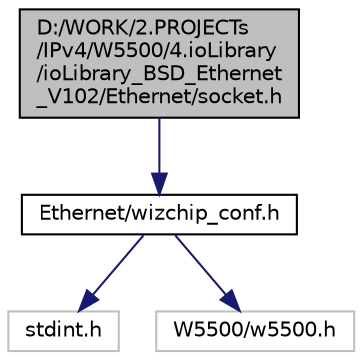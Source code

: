 digraph "D:/WORK/2.PROJECTs/IPv4/W5500/4.ioLibrary/ioLibrary_BSD_Ethernet_V102/Ethernet/socket.h"
{
  edge [fontname="Helvetica",fontsize="10",labelfontname="Helvetica",labelfontsize="10"];
  node [fontname="Helvetica",fontsize="10",shape=record];
  Node1 [label="D:/WORK/2.PROJECTs\l/IPv4/W5500/4.ioLibrary\l/ioLibrary_BSD_Ethernet\l_V102/Ethernet/socket.h",height=0.2,width=0.4,color="black", fillcolor="grey75", style="filled" fontcolor="black"];
  Node1 -> Node2 [color="midnightblue",fontsize="10",style="solid",fontname="Helvetica"];
  Node2 [label="Ethernet/wizchip_conf.h",height=0.2,width=0.4,color="black", fillcolor="white", style="filled",URL="$wizchip__conf_8h.html",tooltip="WIZCHIP Config Header File. "];
  Node2 -> Node3 [color="midnightblue",fontsize="10",style="solid",fontname="Helvetica"];
  Node3 [label="stdint.h",height=0.2,width=0.4,color="grey75", fillcolor="white", style="filled"];
  Node2 -> Node4 [color="midnightblue",fontsize="10",style="solid",fontname="Helvetica"];
  Node4 [label="W5500/w5500.h",height=0.2,width=0.4,color="grey75", fillcolor="white", style="filled"];
}
